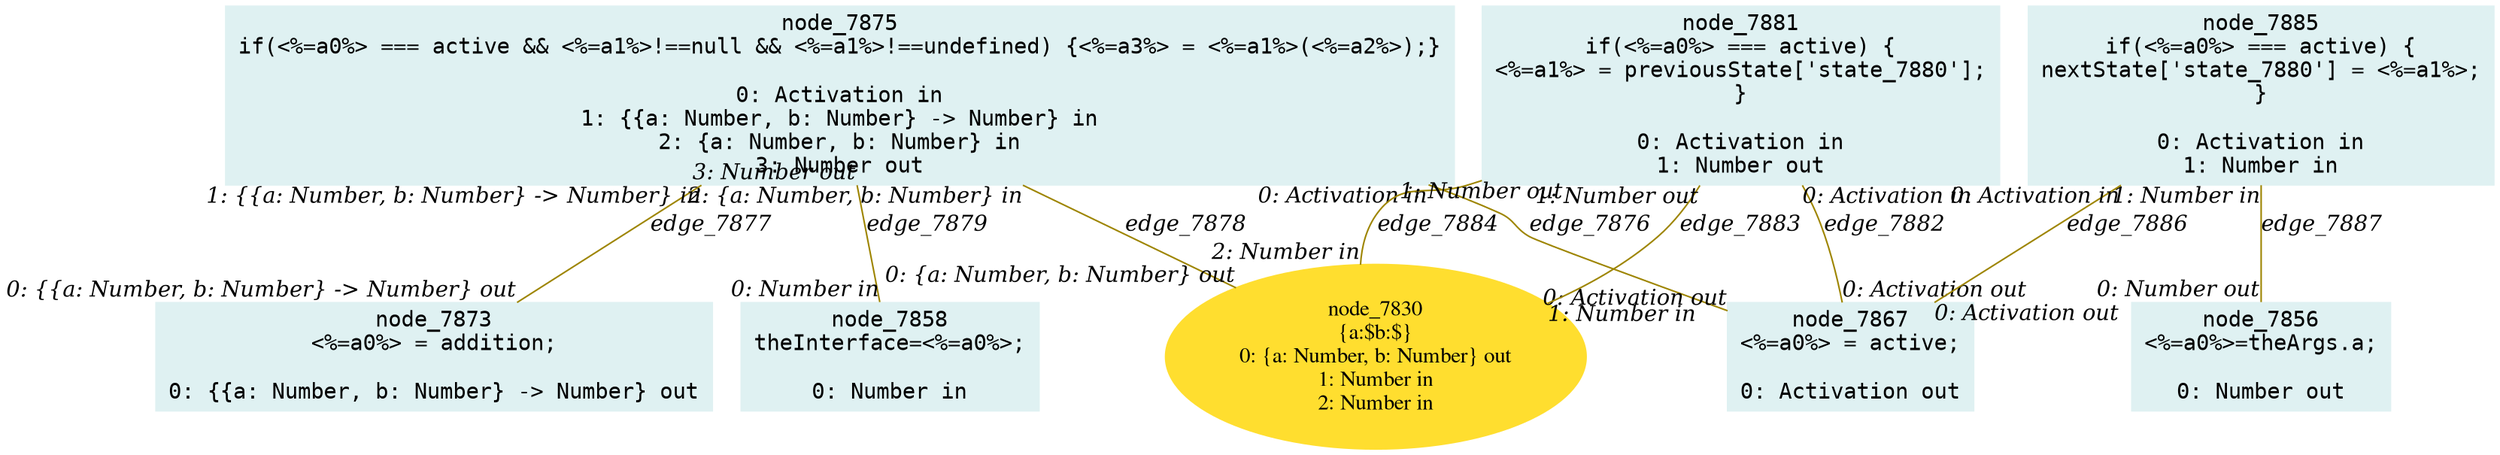 digraph g{node_7830 [shape="ellipse", style="filled", color="#ffde2f", fontname="Times", label="node_7830
{a:$b:$}
0: {a: Number, b: Number} out
1: Number in
2: Number in" ]
node_7856 [shape="box", style="filled", color="#dff1f2", fontname="Courier", label="node_7856
<%=a0%>=theArgs.a;

0: Number out" ]
node_7858 [shape="box", style="filled", color="#dff1f2", fontname="Courier", label="node_7858
theInterface=<%=a0%>;

0: Number in" ]
node_7867 [shape="box", style="filled", color="#dff1f2", fontname="Courier", label="node_7867
<%=a0%> = active;

0: Activation out" ]
node_7873 [shape="box", style="filled", color="#dff1f2", fontname="Courier", label="node_7873
<%=a0%> = addition;

0: {{a: Number, b: Number} -> Number} out" ]
node_7875 [shape="box", style="filled", color="#dff1f2", fontname="Courier", label="node_7875
if(<%=a0%> === active && <%=a1%>!==null && <%=a1%>!==undefined) {<%=a3%> = <%=a1%>(<%=a2%>);}

0: Activation in
1: {{a: Number, b: Number} -> Number} in
2: {a: Number, b: Number} in
3: Number out" ]
node_7881 [shape="box", style="filled", color="#dff1f2", fontname="Courier", label="node_7881
if(<%=a0%> === active) {
<%=a1%> = previousState['state_7880'];
}

0: Activation in
1: Number out" ]
node_7885 [shape="box", style="filled", color="#dff1f2", fontname="Courier", label="node_7885
if(<%=a0%> === active) {
nextState['state_7880'] = <%=a1%>;
}

0: Activation in
1: Number in" ]
node_7875 -> node_7867 [dir=none, arrowHead=none, fontname="Times-Italic", arrowsize=1, color="#9d8400", label="edge_7876",  headlabel="0: Activation out", taillabel="0: Activation in" ]
node_7875 -> node_7873 [dir=none, arrowHead=none, fontname="Times-Italic", arrowsize=1, color="#9d8400", label="edge_7877",  headlabel="0: {{a: Number, b: Number} -> Number} out", taillabel="1: {{a: Number, b: Number} -> Number} in" ]
node_7875 -> node_7830 [dir=none, arrowHead=none, fontname="Times-Italic", arrowsize=1, color="#9d8400", label="edge_7878",  headlabel="0: {a: Number, b: Number} out", taillabel="2: {a: Number, b: Number} in" ]
node_7875 -> node_7858 [dir=none, arrowHead=none, fontname="Times-Italic", arrowsize=1, color="#9d8400", label="edge_7879",  headlabel="0: Number in", taillabel="3: Number out" ]
node_7881 -> node_7867 [dir=none, arrowHead=none, fontname="Times-Italic", arrowsize=1, color="#9d8400", label="edge_7882",  headlabel="0: Activation out", taillabel="0: Activation in" ]
node_7881 -> node_7830 [dir=none, arrowHead=none, fontname="Times-Italic", arrowsize=1, color="#9d8400", label="edge_7883",  headlabel="1: Number in", taillabel="1: Number out" ]
node_7881 -> node_7830 [dir=none, arrowHead=none, fontname="Times-Italic", arrowsize=1, color="#9d8400", label="edge_7884",  headlabel="2: Number in", taillabel="1: Number out" ]
node_7885 -> node_7867 [dir=none, arrowHead=none, fontname="Times-Italic", arrowsize=1, color="#9d8400", label="edge_7886",  headlabel="0: Activation out", taillabel="0: Activation in" ]
node_7885 -> node_7856 [dir=none, arrowHead=none, fontname="Times-Italic", arrowsize=1, color="#9d8400", label="edge_7887",  headlabel="0: Number out", taillabel="1: Number in" ]
}